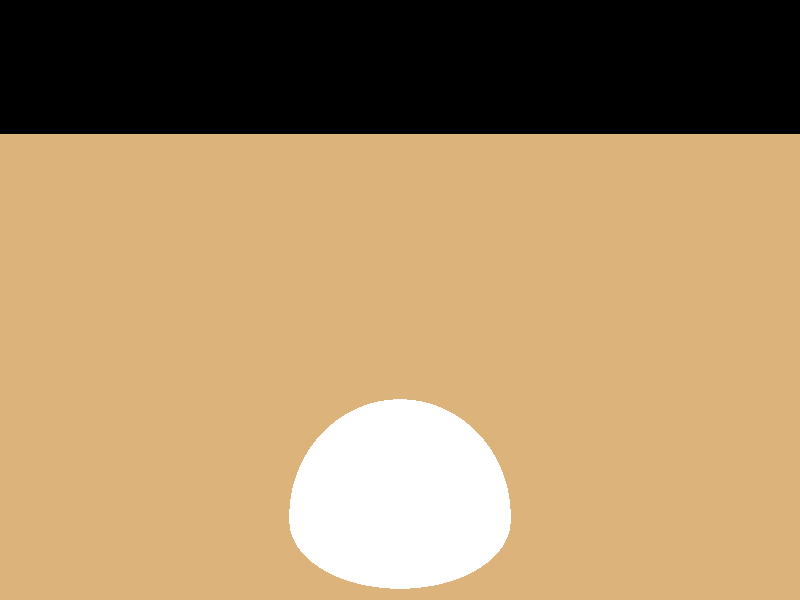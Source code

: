 /* CS360_Gabriel_Brehm */

#include "colors.inc"  
#include "textures.inc" 
#include "glass.inc"

camera {location <4,5,-6> look_at <0,3,0>} 
light_source {<900,500,300>, White} 
plane {y, 0 texture {Copper_Metal}} 
sphere {<0,0,0>, 1.5 pigment {Clear} finish {F_Glass4}} 
